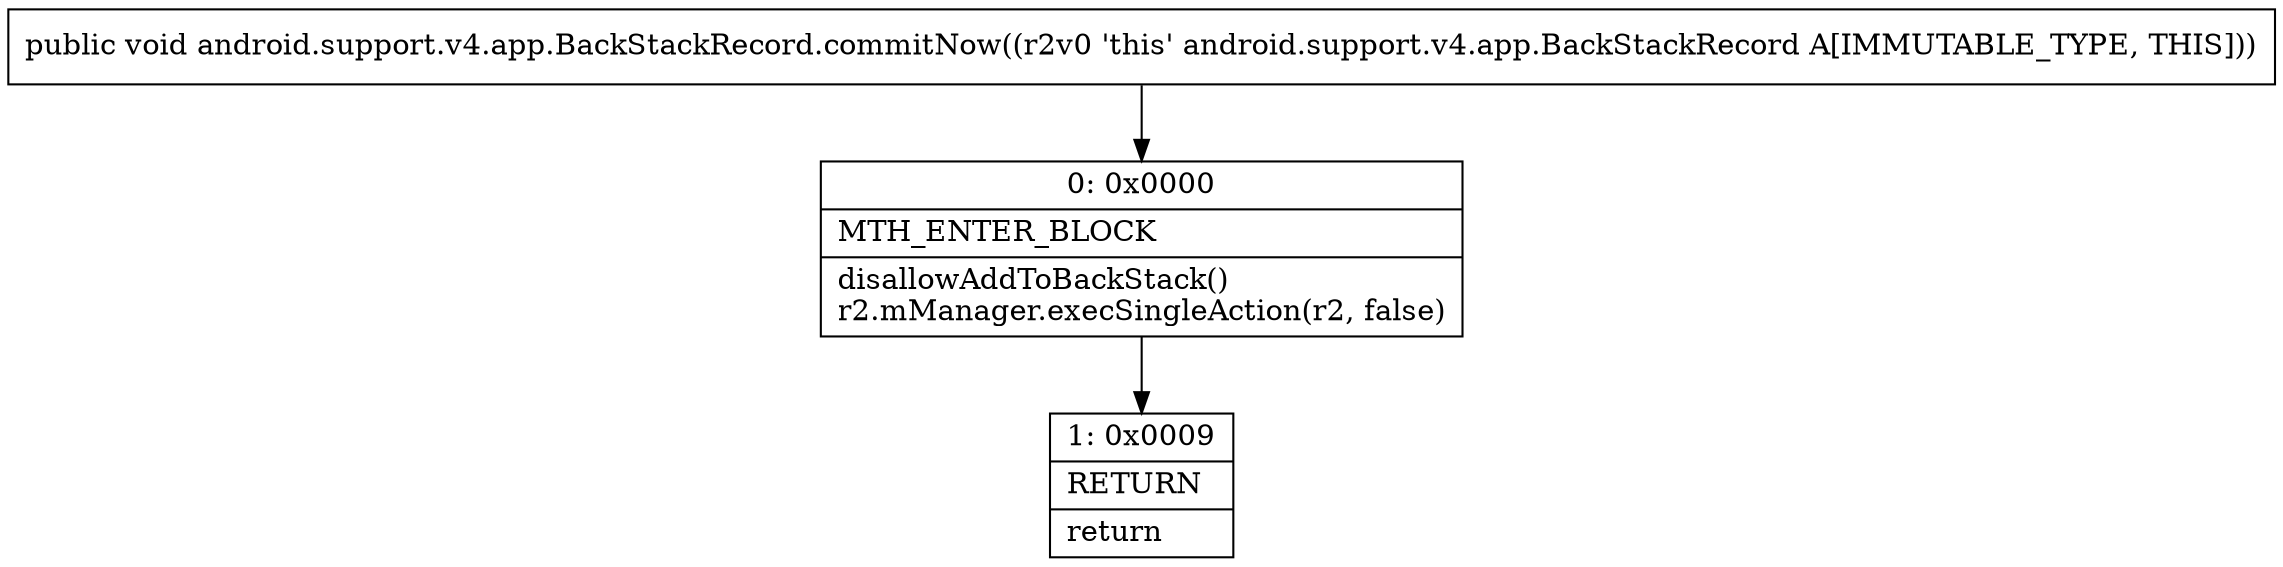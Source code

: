 digraph "CFG forandroid.support.v4.app.BackStackRecord.commitNow()V" {
Node_0 [shape=record,label="{0\:\ 0x0000|MTH_ENTER_BLOCK\l|disallowAddToBackStack()\lr2.mManager.execSingleAction(r2, false)\l}"];
Node_1 [shape=record,label="{1\:\ 0x0009|RETURN\l|return\l}"];
MethodNode[shape=record,label="{public void android.support.v4.app.BackStackRecord.commitNow((r2v0 'this' android.support.v4.app.BackStackRecord A[IMMUTABLE_TYPE, THIS])) }"];
MethodNode -> Node_0;
Node_0 -> Node_1;
}

